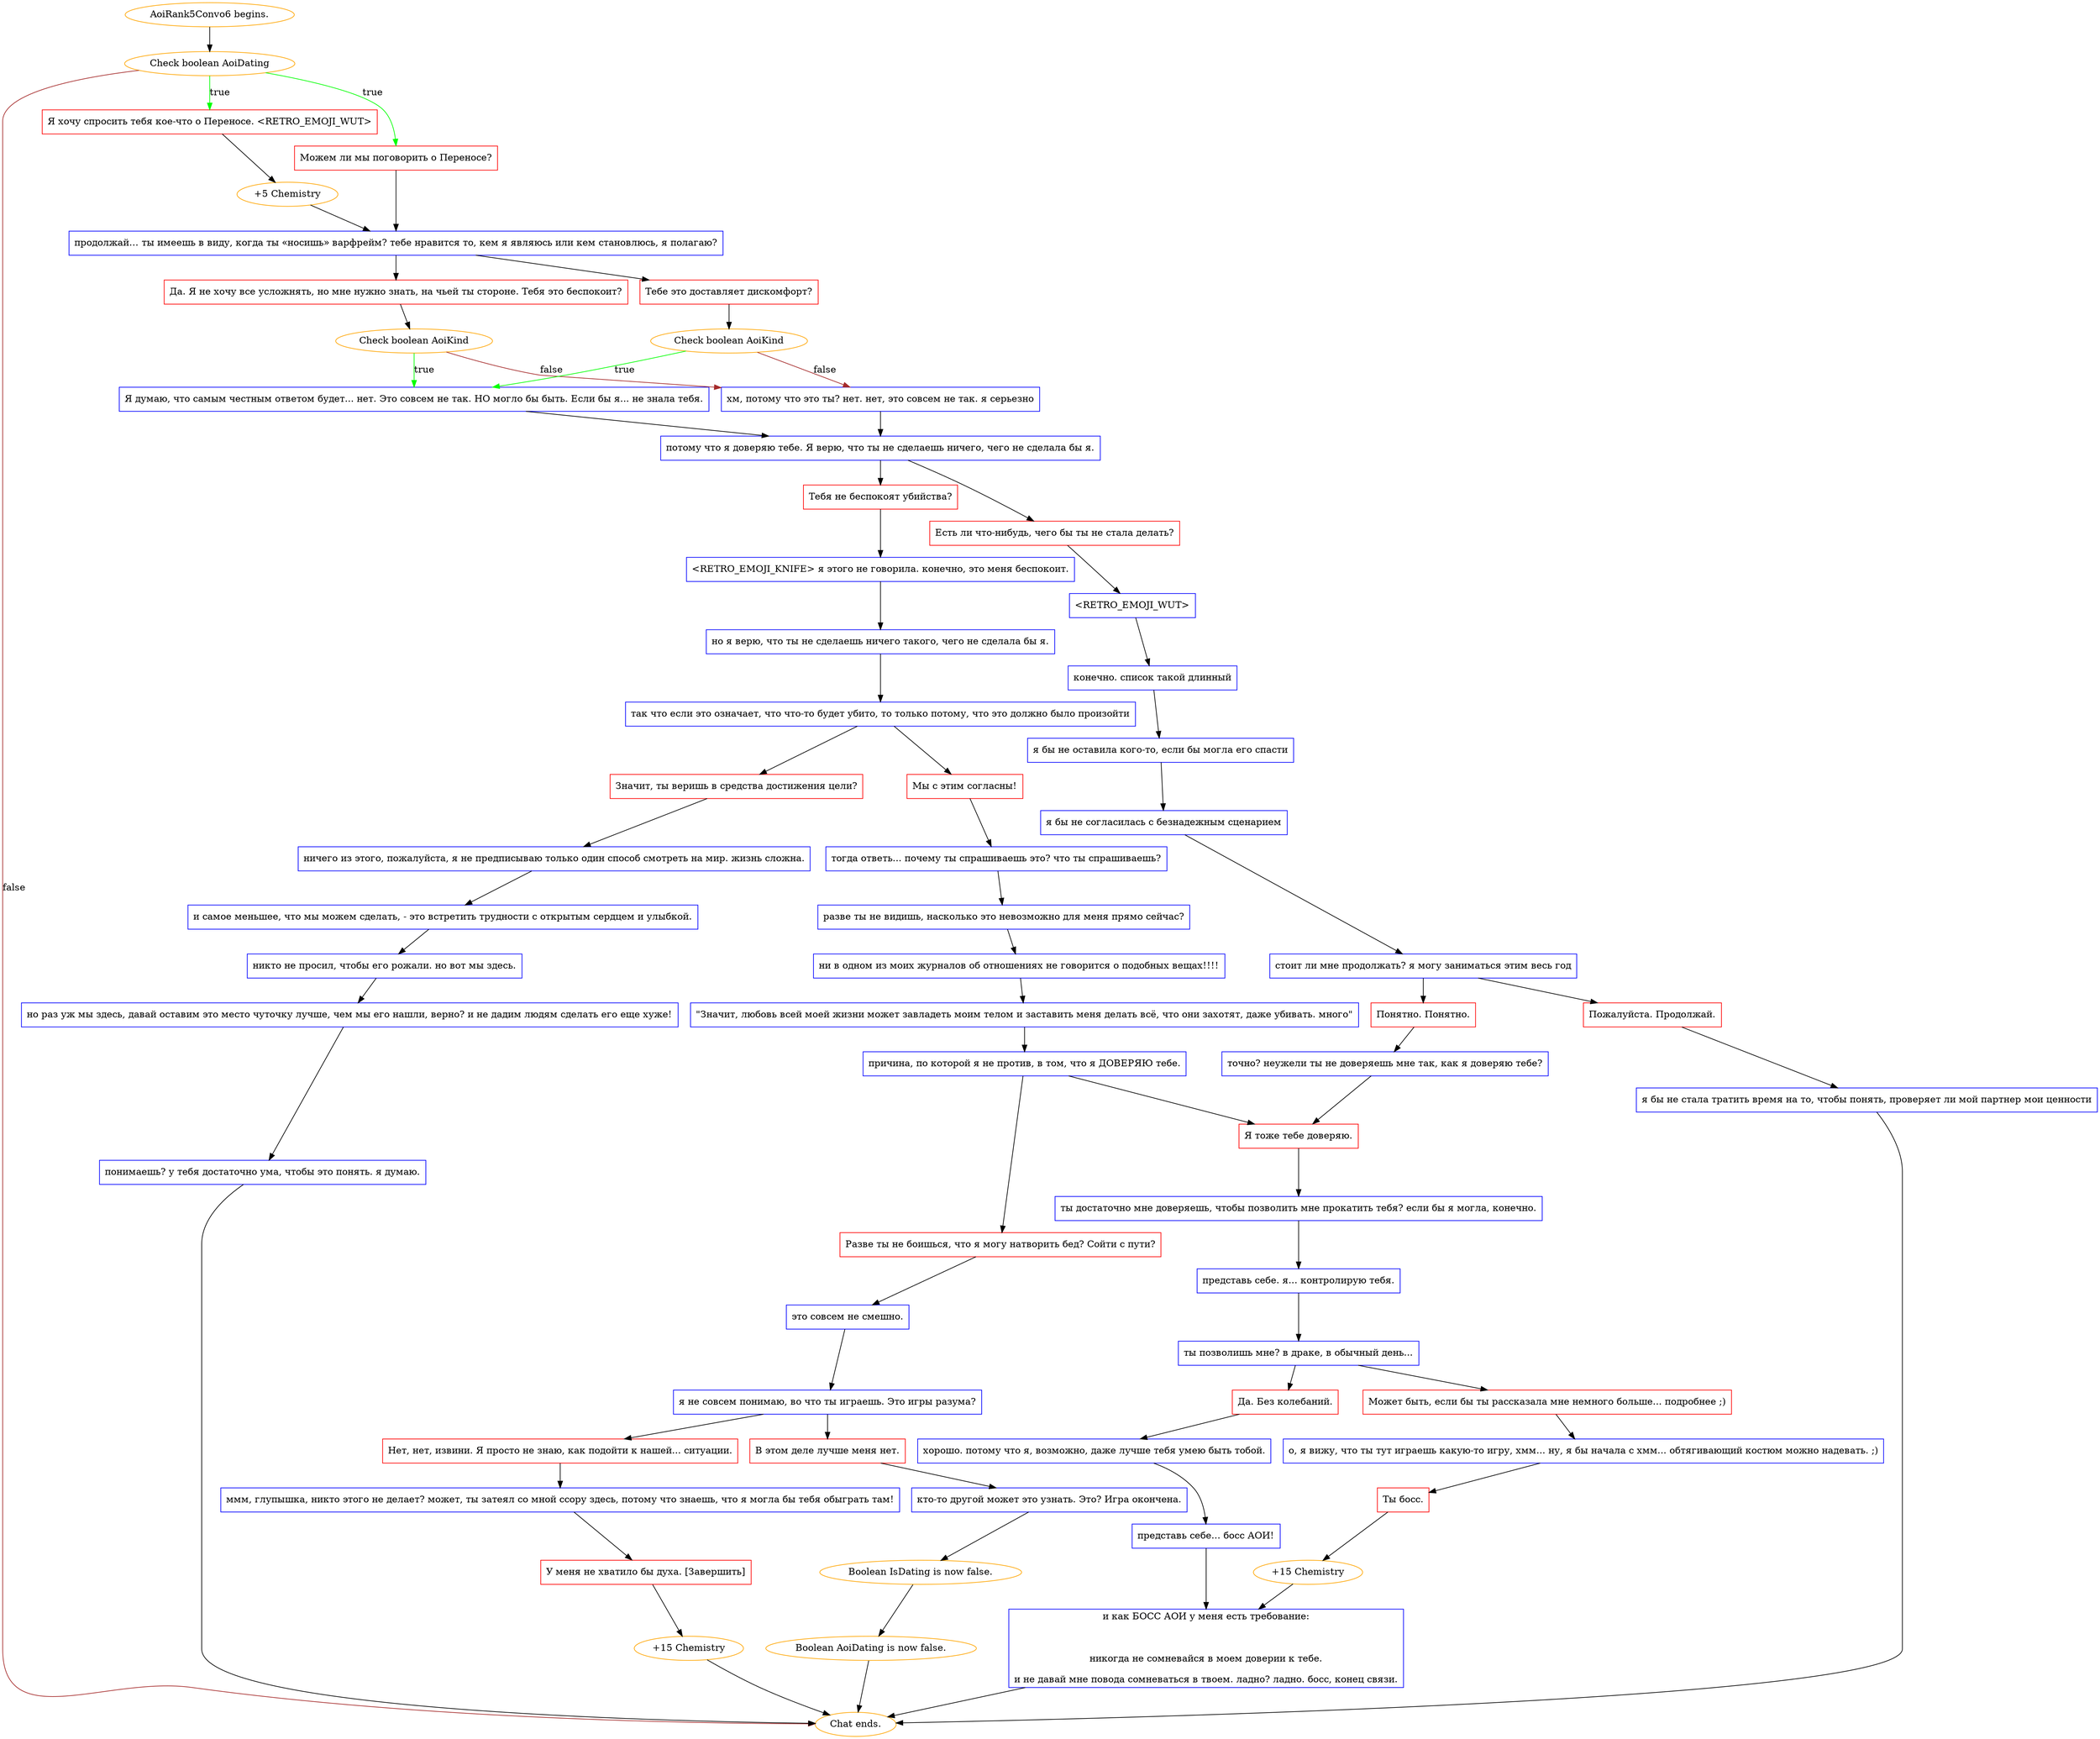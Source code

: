 digraph {
	"AoiRank5Convo6 begins." [color=orange];
		"AoiRank5Convo6 begins." -> j1576330456;
	j1576330456 [label="Check boolean AoiDating",color=orange];
		j1576330456 -> j1668669915 [label=true,color=green];
		j1576330456 -> j2018786141 [label=true,color=green];
		j1576330456 -> "Chat ends." [label=false,color=brown];
	j1668669915 [label="Я хочу спросить тебя кое-что о Переносе. <RETRO_EMOJI_WUT>",shape=box,color=red];
		j1668669915 -> j410843625;
	j2018786141 [label="Можем ли мы поговорить о Переносе?",shape=box,color=red];
		j2018786141 -> j2854572881;
	"Chat ends." [color=orange];
	j410843625 [label="+5 Chemistry",color=orange];
		j410843625 -> j2854572881;
	j2854572881 [label="продолжай… ты имеешь в виду, когда ты «носишь» варфрейм? тебе нравится то, кем я являюсь или кем становлюсь, я полагаю?",shape=box,color=blue];
		j2854572881 -> j2398773722;
		j2854572881 -> j1921889075;
	j2398773722 [label="Да. Я не хочу все усложнять, но мне нужно знать, на чьей ты стороне. Тебя это беспокоит?",shape=box,color=red];
		j2398773722 -> j171151490;
	j1921889075 [label="Тебе это доставляет дискомфорт?",shape=box,color=red];
		j1921889075 -> j876495451;
	j171151490 [label="Check boolean AoiKind",color=orange];
		j171151490 -> j731102015 [label=true,color=green];
		j171151490 -> j2553503126 [label=false,color=brown];
	j876495451 [label="Check boolean AoiKind",color=orange];
		j876495451 -> j731102015 [label=true,color=green];
		j876495451 -> j2553503126 [label=false,color=brown];
	j731102015 [label="Я думаю, что самым честным ответом будет... нет. Это совсем не так. НО могло бы быть. Если бы я... не знала тебя.",shape=box,color=blue];
		j731102015 -> j1473583899;
	j2553503126 [label="хм, потому что это ты? нет. нет, это совсем не так. я серьезно",shape=box,color=blue];
		j2553503126 -> j1473583899;
	j1473583899 [label="потому что я доверяю тебе. Я верю, что ты не сделаешь ничего, чего не сделала бы я.",shape=box,color=blue];
		j1473583899 -> j202463164;
		j1473583899 -> j336091123;
	j202463164 [label="Есть ли что-нибудь, чего бы ты не стала делать?",shape=box,color=red];
		j202463164 -> j994645736;
	j336091123 [label="Тебя не беспокоят убийства?",shape=box,color=red];
		j336091123 -> j109751826;
	j994645736 [label="<RETRO_EMOJI_WUT>",shape=box,color=blue];
		j994645736 -> j3880474847;
	j109751826 [label="<RETRO_EMOJI_KNIFE> я этого не говорила. конечно, это меня беспокоит.",shape=box,color=blue];
		j109751826 -> j1359982972;
	j3880474847 [label="конечно. список такой длинный",shape=box,color=blue];
		j3880474847 -> j1836722892;
	j1359982972 [label="но я верю, что ты не сделаешь ничего такого, чего не сделала бы я.",shape=box,color=blue];
		j1359982972 -> j2601874627;
	j1836722892 [label="я бы не оставила кого-то, если бы могла его спасти",shape=box,color=blue];
		j1836722892 -> j1118422628;
	j2601874627 [label="так что если это означает, что что-то будет убито, то только потому, что это должно было произойти",shape=box,color=blue];
		j2601874627 -> j2309936316;
		j2601874627 -> j2811574203;
	j1118422628 [label="я бы не согласилась с безнадежным сценарием",shape=box,color=blue];
		j1118422628 -> j2895812161;
	j2309936316 [label="Значит, ты веришь в средства достижения цели?",shape=box,color=red];
		j2309936316 -> j1219427137;
	j2811574203 [label="Мы с этим согласны!",shape=box,color=red];
		j2811574203 -> j3811326851;
	j2895812161 [label="стоит ли мне продолжать? я могу заниматься этим весь год",shape=box,color=blue];
		j2895812161 -> j603624276;
		j2895812161 -> j2004375691;
	j1219427137 [label="ничего из этого, пожалуйста, я не предписываю только один способ смотреть на мир. жизнь сложна.",shape=box,color=blue];
		j1219427137 -> j3201739909;
	j3811326851 [label="тогда ответь... почему ты спрашиваешь это? что ты спрашиваешь?",shape=box,color=blue];
		j3811326851 -> j1062114068;
	j603624276 [label="Пожалуйста. Продолжай.",shape=box,color=red];
		j603624276 -> j4150985574;
	j2004375691 [label="Понятно. Понятно.",shape=box,color=red];
		j2004375691 -> j3342434682;
	j3201739909 [label="и самое меньшее, что мы можем сделать, - это встретить трудности с открытым сердцем и улыбкой.",shape=box,color=blue];
		j3201739909 -> j3576520558;
	j1062114068 [label="разве ты не видишь, насколько это невозможно для меня прямо сейчас?",shape=box,color=blue];
		j1062114068 -> j3934713908;
	j4150985574 [label="я бы не стала тратить время на то, чтобы понять, проверяет ли мой партнер мои ценности",shape=box,color=blue];
		j4150985574 -> "Chat ends.";
	j3342434682 [label="точно? неужели ты не доверяешь мне так, как я доверяю тебе?",shape=box,color=blue];
		j3342434682 -> j1694273364;
	j3576520558 [label="никто не просил, чтобы его рожали. но вот мы здесь.",shape=box,color=blue];
		j3576520558 -> j2556336427;
	j3934713908 [label="ни в одном из моих журналов об отношениях не говорится о подобных вещах!!!!",shape=box,color=blue];
		j3934713908 -> j2418042796;
	j1694273364 [label="Я тоже тебе доверяю.",shape=box,color=red];
		j1694273364 -> j3066499786;
	j2556336427 [label="но раз уж мы здесь, давай оставим это место чуточку лучше, чем мы его нашли, верно? и не дадим людям сделать его еще хуже!",shape=box,color=blue];
		j2556336427 -> j1651354748;
	j2418042796 [label="\"Значит, любовь всей моей жизни может завладеть моим телом и заставить меня делать всё, что они захотят, даже убивать. много\"",shape=box,color=blue];
		j2418042796 -> j1288940292;
	j3066499786 [label="ты достаточно мне доверяешь, чтобы позволить мне прокатить тебя? если бы я могла, конечно.",shape=box,color=blue];
		j3066499786 -> j1216051750;
	j1651354748 [label="понимаешь? у тебя достаточно ума, чтобы это понять. я думаю.",shape=box,color=blue];
		j1651354748 -> "Chat ends.";
	j1288940292 [label="причина, по которой я не против, в том, что я ДОВЕРЯЮ тебе.",shape=box,color=blue];
		j1288940292 -> j1694273364;
		j1288940292 -> j1616771964;
	j1216051750 [label="представь себе. я... контролирую тебя.",shape=box,color=blue];
		j1216051750 -> j3015066516;
	j1616771964 [label="Разве ты не боишься, что я могу натворить бед? Сойти с пути?",shape=box,color=red];
		j1616771964 -> j3360659780;
	j3015066516 [label="ты позволишь мне? в драке, в обычный день...",shape=box,color=blue];
		j3015066516 -> j3496752700;
		j3015066516 -> j1195394255;
	j3360659780 [label="это совсем не смешно.",shape=box,color=blue];
		j3360659780 -> j1910376108;
	j3496752700 [label="Может быть, если бы ты рассказала мне немного больше... подробнее ;)",shape=box,color=red];
		j3496752700 -> j2406475058;
	j1195394255 [label="Да. Без колебаний.",shape=box,color=red];
		j1195394255 -> j3828395278;
	j1910376108 [label="я не совсем понимаю, во что ты играешь. Это игры разума?",shape=box,color=blue];
		j1910376108 -> j4094254982;
		j1910376108 -> j4076770900;
	j2406475058 [label="о, я вижу, что ты тут играешь какую-то игру, хмм... ну, я бы начала с хмм... обтягивающий костюм можно надевать. ;)",shape=box,color=blue];
		j2406475058 -> j3160714777;
	j3828395278 [label="хорошо. потому что я, возможно, даже лучше тебя умею быть тобой.",shape=box,color=blue];
		j3828395278 -> j3232114429;
	j4094254982 [label="В этом деле лучше меня нет.",shape=box,color=red];
		j4094254982 -> j3738401325;
	j4076770900 [label="Нет, нет, извини. Я просто не знаю, как подойти к нашей... ситуации.",shape=box,color=red];
		j4076770900 -> j3850573658;
	j3160714777 [label="Ты босс.",shape=box,color=red];
		j3160714777 -> j376278670;
	j3232114429 [label="представь себе... босс АОИ!",shape=box,color=blue];
		j3232114429 -> j1891434149;
	j3738401325 [label="кто-то другой может это узнать. Это? Игра окончена.",shape=box,color=blue];
		j3738401325 -> j2209722290;
	j3850573658 [label="ммм, глупышка, никто этого не делает? может, ты затеял со мной ссору здесь, потому что знаешь, что я могла бы тебя обыграть там!",shape=box,color=blue];
		j3850573658 -> j2493521679;
	j376278670 [label="+15 Chemistry",color=orange];
		j376278670 -> j1891434149;
	j1891434149 [label="и как БОСС АОИ у меня есть требование:

никогда не сомневайся в моем доверии к тебе.
и не давай мне повода сомневаться в твоем. ладно? ладно. босс, конец связи.",shape=box,color=blue];
		j1891434149 -> "Chat ends.";
	j2209722290 [label="Boolean IsDating is now false.",color=orange];
		j2209722290 -> j1296492913;
	j2493521679 [label="У меня не хватило бы духа. [Завершить]",shape=box,color=red];
		j2493521679 -> j374273682;
	j1296492913 [label="Boolean AoiDating is now false.",color=orange];
		j1296492913 -> "Chat ends.";
	j374273682 [label="+15 Chemistry",color=orange];
		j374273682 -> "Chat ends.";
}